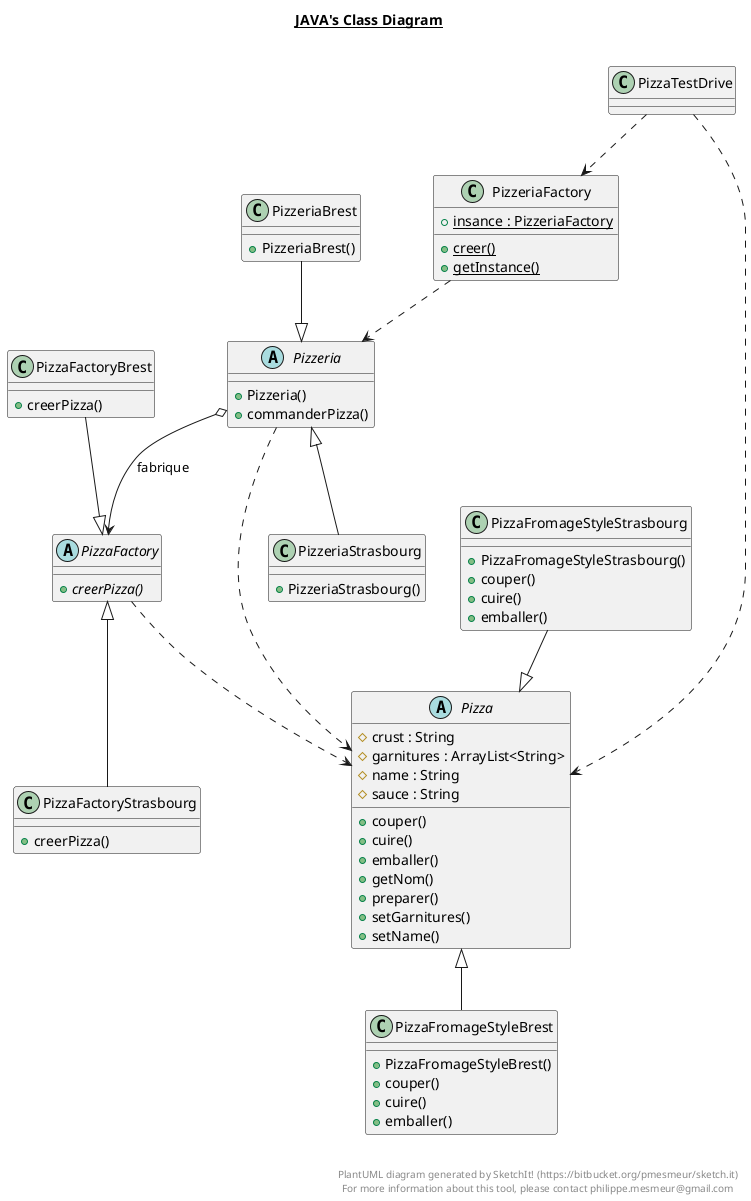 @startuml

title __JAVA's Class Diagram__\n


    abstract class Pizza {
        # crust : String
        # garnitures : ArrayList<String>
        # name : String
        # sauce : String
        + couper()
        + cuire()
        + emballer()
        + getNom()
        + preparer()
        + setGarnitures()
        + setName()
    }




    abstract class PizzaFactory {
        {abstract} + creerPizza()
    }




    class PizzaFactoryBrest {
        + creerPizza()
    }




    class PizzaFactoryStrasbourg {
        + creerPizza()
    }




    class PizzaFromageStyleBrest {
        + PizzaFromageStyleBrest()
        + couper()
        + cuire()
        + emballer()
    }


    class PizzaFromageStyleStrasbourg {
        + PizzaFromageStyleStrasbourg()
        + couper()
        + cuire()
        + emballer()
    }




    abstract class Pizzeria {
        + Pizzeria()
        + commanderPizza()
    }




    class PizzeriaBrest {
        + PizzeriaBrest()
    }




    class PizzeriaFactory {
        {static} + insance : PizzeriaFactory
        {static} + creer()
        {static} + getInstance()
    }




    class PizzeriaStrasbourg {
        + PizzeriaStrasbourg()
    }



    Pizzeria ..> Pizza
    PizzeriaFactory ..> Pizzeria
    PizzaFactory ..> Pizza
    PizzaTestDrive ..> Pizza
    PizzaTestDrive ..> PizzeriaFactory

  PizzaFactoryBrest --|> PizzaFactory
  PizzaFactory <|-- PizzaFactoryStrasbourg
  Pizza <|-- PizzaFromageStyleBrest
  PizzaFromageStyleStrasbourg --|> Pizza
  Pizzeria o--> PizzaFactory : fabrique
  PizzeriaBrest --|> Pizzeria
  Pizzeria <|-- PizzeriaStrasbourg


right footer


PlantUML diagram generated by SketchIt! (https://bitbucket.org/pmesmeur/sketch.it)
For more information about this tool, please contact philippe.mesmeur@gmail.com
endfooter

@enduml

